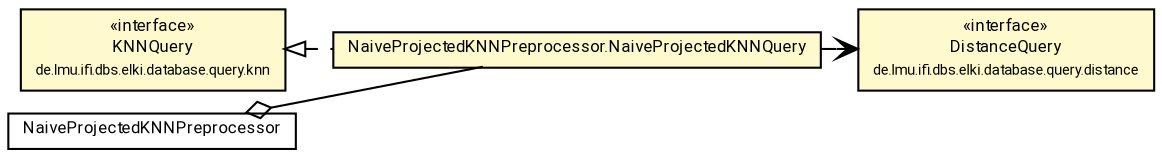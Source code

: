 #!/usr/local/bin/dot
#
# Class diagram 
# Generated by UMLGraph version R5_7_2-60-g0e99a6 (http://www.spinellis.gr/umlgraph/)
#

digraph G {
	graph [fontnames="svg"]
	edge [fontname="Roboto",fontsize=7,labelfontname="Roboto",labelfontsize=7,color="black"];
	node [fontname="Roboto",fontcolor="black",fontsize=8,shape=plaintext,margin=0,width=0,height=0];
	nodesep=0.15;
	ranksep=0.25;
	rankdir=LR;
	// de.lmu.ifi.dbs.elki.database.query.distance.DistanceQuery<O>
	c7293459 [label=<<table title="de.lmu.ifi.dbs.elki.database.query.distance.DistanceQuery" border="0" cellborder="1" cellspacing="0" cellpadding="2" bgcolor="LemonChiffon" href="../../../database/query/distance/DistanceQuery.html" target="_parent">
		<tr><td><table border="0" cellspacing="0" cellpadding="1">
		<tr><td align="center" balign="center"> &#171;interface&#187; </td></tr>
		<tr><td align="center" balign="center"> <font face="Roboto">DistanceQuery</font> </td></tr>
		<tr><td align="center" balign="center"> <font face="Roboto" point-size="7.0">de.lmu.ifi.dbs.elki.database.query.distance</font> </td></tr>
		</table></td></tr>
		</table>>, URL="../../../database/query/distance/DistanceQuery.html"];
	// de.lmu.ifi.dbs.elki.database.query.knn.KNNQuery<O>
	c7293463 [label=<<table title="de.lmu.ifi.dbs.elki.database.query.knn.KNNQuery" border="0" cellborder="1" cellspacing="0" cellpadding="2" bgcolor="LemonChiffon" href="../../../database/query/knn/KNNQuery.html" target="_parent">
		<tr><td><table border="0" cellspacing="0" cellpadding="1">
		<tr><td align="center" balign="center"> &#171;interface&#187; </td></tr>
		<tr><td align="center" balign="center"> <font face="Roboto">KNNQuery</font> </td></tr>
		<tr><td align="center" balign="center"> <font face="Roboto" point-size="7.0">de.lmu.ifi.dbs.elki.database.query.knn</font> </td></tr>
		</table></td></tr>
		</table>>, URL="../../../database/query/knn/KNNQuery.html"];
	// de.lmu.ifi.dbs.elki.index.preprocessed.knn.NaiveProjectedKNNPreprocessor<O extends de.lmu.ifi.dbs.elki.data.NumberVector>
	c7294793 [label=<<table title="de.lmu.ifi.dbs.elki.index.preprocessed.knn.NaiveProjectedKNNPreprocessor" border="0" cellborder="1" cellspacing="0" cellpadding="2" href="NaiveProjectedKNNPreprocessor.html" target="_parent">
		<tr><td><table border="0" cellspacing="0" cellpadding="1">
		<tr><td align="center" balign="center"> <font face="Roboto">NaiveProjectedKNNPreprocessor</font> </td></tr>
		</table></td></tr>
		</table>>, URL="NaiveProjectedKNNPreprocessor.html"];
	// de.lmu.ifi.dbs.elki.index.preprocessed.knn.NaiveProjectedKNNPreprocessor<O extends de.lmu.ifi.dbs.elki.data.NumberVector>.NaiveProjectedKNNQuery
	c7294794 [label=<<table title="de.lmu.ifi.dbs.elki.index.preprocessed.knn.NaiveProjectedKNNPreprocessor.NaiveProjectedKNNQuery" border="0" cellborder="1" cellspacing="0" cellpadding="2" bgcolor="lemonChiffon" href="NaiveProjectedKNNPreprocessor.NaiveProjectedKNNQuery.html" target="_parent">
		<tr><td><table border="0" cellspacing="0" cellpadding="1">
		<tr><td align="center" balign="center"> <font face="Roboto">NaiveProjectedKNNPreprocessor.NaiveProjectedKNNQuery</font> </td></tr>
		</table></td></tr>
		</table>>, URL="NaiveProjectedKNNPreprocessor.NaiveProjectedKNNQuery.html"];
	// de.lmu.ifi.dbs.elki.index.preprocessed.knn.NaiveProjectedKNNPreprocessor<O extends de.lmu.ifi.dbs.elki.data.NumberVector> has de.lmu.ifi.dbs.elki.index.preprocessed.knn.NaiveProjectedKNNPreprocessor<O extends de.lmu.ifi.dbs.elki.data.NumberVector>.NaiveProjectedKNNQuery
	c7294793 -> c7294794 [arrowhead=none,arrowtail=ediamond,dir=back,weight=4];
	// de.lmu.ifi.dbs.elki.index.preprocessed.knn.NaiveProjectedKNNPreprocessor<O extends de.lmu.ifi.dbs.elki.data.NumberVector>.NaiveProjectedKNNQuery implements de.lmu.ifi.dbs.elki.database.query.knn.KNNQuery<O>
	c7293463 -> c7294794 [arrowtail=empty,style=dashed,dir=back,weight=9];
	// de.lmu.ifi.dbs.elki.index.preprocessed.knn.NaiveProjectedKNNPreprocessor<O extends de.lmu.ifi.dbs.elki.data.NumberVector>.NaiveProjectedKNNQuery navassoc de.lmu.ifi.dbs.elki.database.query.distance.DistanceQuery<O>
	c7294794 -> c7293459 [arrowhead=open,weight=1];
}

